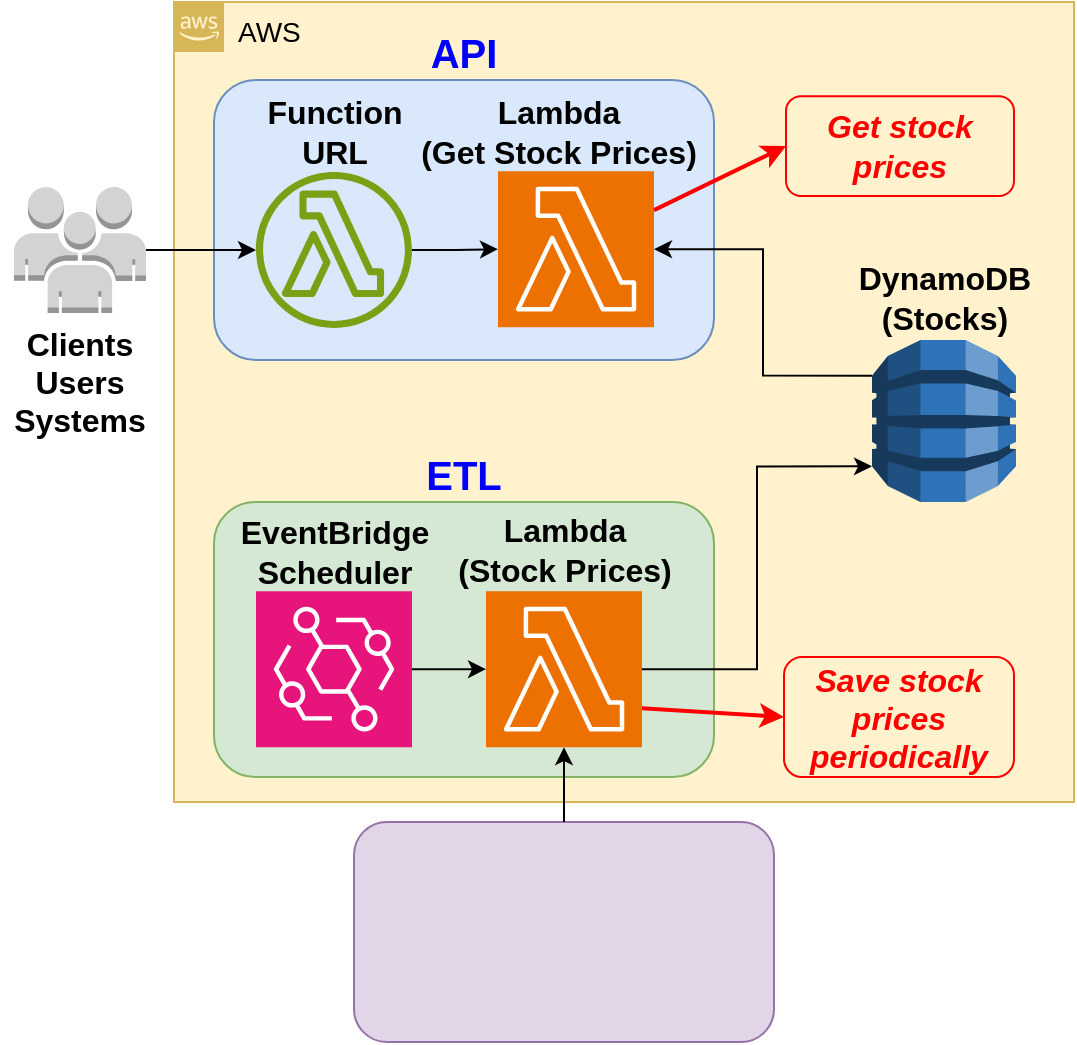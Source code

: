 <mxfile version="24.3.0" type="device">
  <diagram id="H-b6z1kPTGAqEft5Mhqe" name="Page-1">
    <mxGraphModel dx="965" dy="561" grid="1" gridSize="10" guides="1" tooltips="1" connect="1" arrows="1" fold="1" page="1" pageScale="1" pageWidth="850" pageHeight="1100" math="0" shadow="0">
      <root>
        <mxCell id="0" />
        <mxCell id="1" parent="0" />
        <mxCell id="2AMq9eH3SmiAwRvJInFM-2" value="" style="rounded=1;whiteSpace=wrap;html=1;fillColor=#e1d5e7;strokeColor=#9673a6;" vertex="1" parent="1">
          <mxGeometry x="210" y="450" width="210" height="110" as="geometry" />
        </mxCell>
        <mxCell id="6_OCP7WA7obt4g_-aj3v-1" value="&lt;font style=&quot;font-size: 14px;&quot;&gt;AWS&lt;br&gt;&lt;/font&gt;" style="points=[[0,0],[0.25,0],[0.5,0],[0.75,0],[1,0],[1,0.25],[1,0.5],[1,0.75],[1,1],[0.75,1],[0.5,1],[0.25,1],[0,1],[0,0.75],[0,0.5],[0,0.25]];outlineConnect=0;html=1;whiteSpace=wrap;fontSize=12;fontStyle=0;container=1;pointerEvents=0;collapsible=0;recursiveResize=0;shape=mxgraph.aws4.group;grIcon=mxgraph.aws4.group_aws_cloud_alt;strokeColor=#d6b656;fillColor=#fff2cc;verticalAlign=top;align=left;spacingLeft=30;dashed=0;" parent="1" vertex="1">
          <mxGeometry x="120" y="40" width="450" height="400" as="geometry" />
        </mxCell>
        <mxCell id="6_OCP7WA7obt4g_-aj3v-12" value="" style="rounded=1;whiteSpace=wrap;html=1;fillColor=#d5e8d4;strokeColor=#82b366;" parent="6_OCP7WA7obt4g_-aj3v-1" vertex="1">
          <mxGeometry x="20" y="250" width="250" height="137.5" as="geometry" />
        </mxCell>
        <mxCell id="6_OCP7WA7obt4g_-aj3v-13" value="Lambda&lt;div&gt;(Stock Prices)&lt;/div&gt;" style="text;html=1;strokeColor=none;fillColor=none;align=center;verticalAlign=middle;whiteSpace=wrap;rounded=0;fontSize=16;fontStyle=1" parent="6_OCP7WA7obt4g_-aj3v-1" vertex="1">
          <mxGeometry x="136.5" y="255.57" width="117" height="37.43" as="geometry" />
        </mxCell>
        <mxCell id="6_OCP7WA7obt4g_-aj3v-31" value="" style="sketch=0;points=[[0,0,0],[0.25,0,0],[0.5,0,0],[0.75,0,0],[1,0,0],[0,1,0],[0.25,1,0],[0.5,1,0],[0.75,1,0],[1,1,0],[0,0.25,0],[0,0.5,0],[0,0.75,0],[1,0.25,0],[1,0.5,0],[1,0.75,0]];outlineConnect=0;fontColor=#232F3E;fillColor=#ED7100;strokeColor=#ffffff;dashed=0;verticalLabelPosition=bottom;verticalAlign=top;align=center;html=1;fontSize=12;fontStyle=0;aspect=fixed;shape=mxgraph.aws4.resourceIcon;resIcon=mxgraph.aws4.lambda;" parent="6_OCP7WA7obt4g_-aj3v-1" vertex="1">
          <mxGeometry x="156" y="294.57" width="78" height="78" as="geometry" />
        </mxCell>
        <mxCell id="6_OCP7WA7obt4g_-aj3v-32" value="" style="rounded=1;whiteSpace=wrap;html=1;fillColor=#dae8fc;strokeColor=#6c8ebf;" parent="6_OCP7WA7obt4g_-aj3v-1" vertex="1">
          <mxGeometry x="20" y="39" width="250" height="140" as="geometry" />
        </mxCell>
        <mxCell id="6_OCP7WA7obt4g_-aj3v-33" value="Lambda&lt;div&gt;(Get Stock Prices)&lt;/div&gt;" style="text;html=1;strokeColor=none;fillColor=none;align=center;verticalAlign=middle;whiteSpace=wrap;rounded=0;fontSize=16;fontStyle=1" parent="6_OCP7WA7obt4g_-aj3v-1" vertex="1">
          <mxGeometry x="119" y="44.57" width="147" height="40" as="geometry" />
        </mxCell>
        <mxCell id="6_OCP7WA7obt4g_-aj3v-34" value="" style="sketch=0;points=[[0,0,0],[0.25,0,0],[0.5,0,0],[0.75,0,0],[1,0,0],[0,1,0],[0.25,1,0],[0.5,1,0],[0.75,1,0],[1,1,0],[0,0.25,0],[0,0.5,0],[0,0.75,0],[1,0.25,0],[1,0.5,0],[1,0.75,0]];outlineConnect=0;fontColor=#232F3E;fillColor=#ED7100;strokeColor=#ffffff;dashed=0;verticalLabelPosition=bottom;verticalAlign=top;align=center;html=1;fontSize=12;fontStyle=0;aspect=fixed;shape=mxgraph.aws4.resourceIcon;resIcon=mxgraph.aws4.lambda;" parent="6_OCP7WA7obt4g_-aj3v-1" vertex="1">
          <mxGeometry x="162" y="84.57" width="78" height="78" as="geometry" />
        </mxCell>
        <mxCell id="6_OCP7WA7obt4g_-aj3v-35" value="" style="outlineConnect=0;dashed=0;verticalLabelPosition=bottom;verticalAlign=top;align=center;html=1;shape=mxgraph.aws3.dynamo_db;fillColor=#2E73B8;gradientColor=none;" parent="6_OCP7WA7obt4g_-aj3v-1" vertex="1">
          <mxGeometry x="349" y="169" width="72" height="81" as="geometry" />
        </mxCell>
        <mxCell id="6_OCP7WA7obt4g_-aj3v-36" value="DynamoDB&lt;div&gt;(Stocks)&lt;/div&gt;" style="text;html=1;strokeColor=none;fillColor=none;align=center;verticalAlign=middle;whiteSpace=wrap;rounded=0;fontSize=16;fontStyle=1" parent="6_OCP7WA7obt4g_-aj3v-1" vertex="1">
          <mxGeometry x="337" y="123" width="97" height="50" as="geometry" />
        </mxCell>
        <mxCell id="6_OCP7WA7obt4g_-aj3v-37" style="edgeStyle=orthogonalEdgeStyle;rounded=0;orthogonalLoop=1;jettySize=auto;html=1;exitX=1;exitY=0.5;exitDx=0;exitDy=0;entryX=0;entryY=0.22;entryDx=0;entryDy=0;entryPerimeter=0;startArrow=classic;startFill=1;endArrow=none;endFill=0;exitPerimeter=0;" parent="6_OCP7WA7obt4g_-aj3v-1" source="6_OCP7WA7obt4g_-aj3v-34" target="6_OCP7WA7obt4g_-aj3v-35" edge="1">
          <mxGeometry relative="1" as="geometry" />
        </mxCell>
        <mxCell id="6_OCP7WA7obt4g_-aj3v-38" style="edgeStyle=orthogonalEdgeStyle;rounded=0;orthogonalLoop=1;jettySize=auto;html=1;exitX=1;exitY=0.5;exitDx=0;exitDy=0;entryX=0;entryY=0.78;entryDx=0;entryDy=0;entryPerimeter=0;exitPerimeter=0;" parent="6_OCP7WA7obt4g_-aj3v-1" source="6_OCP7WA7obt4g_-aj3v-31" target="6_OCP7WA7obt4g_-aj3v-35" edge="1">
          <mxGeometry relative="1" as="geometry" />
        </mxCell>
        <mxCell id="6_OCP7WA7obt4g_-aj3v-39" value="" style="sketch=0;points=[[0,0,0],[0.25,0,0],[0.5,0,0],[0.75,0,0],[1,0,0],[0,1,0],[0.25,1,0],[0.5,1,0],[0.75,1,0],[1,1,0],[0,0.25,0],[0,0.5,0],[0,0.75,0],[1,0.25,0],[1,0.5,0],[1,0.75,0]];outlineConnect=0;fontColor=#232F3E;fillColor=#E7157B;strokeColor=#ffffff;dashed=0;verticalLabelPosition=bottom;verticalAlign=top;align=center;html=1;fontSize=12;fontStyle=0;aspect=fixed;shape=mxgraph.aws4.resourceIcon;resIcon=mxgraph.aws4.eventbridge;" parent="6_OCP7WA7obt4g_-aj3v-1" vertex="1">
          <mxGeometry x="41" y="294.57" width="78" height="78" as="geometry" />
        </mxCell>
        <mxCell id="6_OCP7WA7obt4g_-aj3v-43" value="EventBridge Scheduler" style="text;html=1;strokeColor=none;fillColor=none;align=center;verticalAlign=middle;whiteSpace=wrap;rounded=0;fontSize=16;fontStyle=1" parent="6_OCP7WA7obt4g_-aj3v-1" vertex="1">
          <mxGeometry x="23.5" y="255.57" width="113" height="39" as="geometry" />
        </mxCell>
        <mxCell id="6_OCP7WA7obt4g_-aj3v-44" style="edgeStyle=orthogonalEdgeStyle;rounded=0;orthogonalLoop=1;jettySize=auto;html=1;exitX=1;exitY=0.5;exitDx=0;exitDy=0;exitPerimeter=0;entryX=0;entryY=0.5;entryDx=0;entryDy=0;entryPerimeter=0;" parent="6_OCP7WA7obt4g_-aj3v-1" source="6_OCP7WA7obt4g_-aj3v-39" target="6_OCP7WA7obt4g_-aj3v-31" edge="1">
          <mxGeometry relative="1" as="geometry" />
        </mxCell>
        <mxCell id="6_OCP7WA7obt4g_-aj3v-45" value="" style="sketch=0;outlineConnect=0;fontColor=#232F3E;gradientColor=none;fillColor=#7AA116;strokeColor=none;dashed=0;verticalLabelPosition=bottom;verticalAlign=top;align=center;html=1;fontSize=12;fontStyle=0;aspect=fixed;pointerEvents=1;shape=mxgraph.aws4.lambda_function;" parent="6_OCP7WA7obt4g_-aj3v-1" vertex="1">
          <mxGeometry x="41" y="85" width="78" height="78" as="geometry" />
        </mxCell>
        <mxCell id="6_OCP7WA7obt4g_-aj3v-46" value="Function&lt;div&gt;URL&lt;/div&gt;" style="text;html=1;strokeColor=none;fillColor=none;align=center;verticalAlign=middle;whiteSpace=wrap;rounded=0;fontSize=16;fontStyle=1" parent="6_OCP7WA7obt4g_-aj3v-1" vertex="1">
          <mxGeometry x="48.75" y="47.07" width="62.5" height="35" as="geometry" />
        </mxCell>
        <mxCell id="6_OCP7WA7obt4g_-aj3v-48" style="edgeStyle=orthogonalEdgeStyle;rounded=0;orthogonalLoop=1;jettySize=auto;html=1;entryX=0;entryY=0.5;entryDx=0;entryDy=0;entryPerimeter=0;" parent="6_OCP7WA7obt4g_-aj3v-1" source="6_OCP7WA7obt4g_-aj3v-45" target="6_OCP7WA7obt4g_-aj3v-34" edge="1">
          <mxGeometry relative="1" as="geometry" />
        </mxCell>
        <mxCell id="6_OCP7WA7obt4g_-aj3v-49" value="API" style="text;html=1;strokeColor=none;fillColor=none;align=center;verticalAlign=middle;whiteSpace=wrap;rounded=0;fontSize=20;fontStyle=1;fontColor=#0000FF;" parent="6_OCP7WA7obt4g_-aj3v-1" vertex="1">
          <mxGeometry x="120" y="10" width="50" height="29" as="geometry" />
        </mxCell>
        <mxCell id="6_OCP7WA7obt4g_-aj3v-50" value="ETL" style="text;html=1;strokeColor=none;fillColor=none;align=center;verticalAlign=middle;whiteSpace=wrap;rounded=0;fontSize=20;fontStyle=1;fontColor=#0000FF;" parent="6_OCP7WA7obt4g_-aj3v-1" vertex="1">
          <mxGeometry x="120" y="221" width="50" height="29" as="geometry" />
        </mxCell>
        <mxCell id="6_OCP7WA7obt4g_-aj3v-54" value="" style="endArrow=classic;html=1;strokeWidth=2;rounded=0;exitX=1;exitY=0.75;exitDx=0;exitDy=0;exitPerimeter=0;fontColor=#FF0000;strokeColor=#FF0000;entryX=0;entryY=0.5;entryDx=0;entryDy=0;endFill=1;" parent="6_OCP7WA7obt4g_-aj3v-1" source="6_OCP7WA7obt4g_-aj3v-31" target="6_OCP7WA7obt4g_-aj3v-55" edge="1">
          <mxGeometry width="50" height="50" relative="1" as="geometry">
            <mxPoint x="250" y="500" as="sourcePoint" />
            <mxPoint x="295" y="363" as="targetPoint" />
          </mxGeometry>
        </mxCell>
        <mxCell id="6_OCP7WA7obt4g_-aj3v-55" value="Save stock&lt;div&gt;prices periodically&lt;/div&gt;" style="text;html=1;strokeColor=#FF0000;fillColor=none;align=center;verticalAlign=middle;whiteSpace=wrap;rounded=1;fontSize=16;fontStyle=3;fontColor=#FF0000;" parent="6_OCP7WA7obt4g_-aj3v-1" vertex="1">
          <mxGeometry x="305" y="327.5" width="115" height="60" as="geometry" />
        </mxCell>
        <mxCell id="6_OCP7WA7obt4g_-aj3v-57" value="Get stock&lt;div&gt;prices&lt;/div&gt;" style="text;html=1;strokeColor=#FF0000;fillColor=none;align=center;verticalAlign=middle;whiteSpace=wrap;rounded=1;fontSize=16;fontStyle=3;fontColor=#FF0000;" parent="6_OCP7WA7obt4g_-aj3v-1" vertex="1">
          <mxGeometry x="306" y="47.07" width="114" height="49.93" as="geometry" />
        </mxCell>
        <mxCell id="6_OCP7WA7obt4g_-aj3v-56" value="" style="endArrow=classic;html=1;strokeWidth=2;rounded=0;exitX=1;exitY=0.25;exitDx=0;exitDy=0;exitPerimeter=0;fontColor=#FF0000;strokeColor=#FF0000;entryX=0;entryY=0.5;entryDx=0;entryDy=0;endFill=1;" parent="6_OCP7WA7obt4g_-aj3v-1" source="6_OCP7WA7obt4g_-aj3v-34" target="6_OCP7WA7obt4g_-aj3v-57" edge="1">
          <mxGeometry width="50" height="50" relative="1" as="geometry">
            <mxPoint x="470" y="152.93" as="sourcePoint" />
            <mxPoint x="531" y="162.93" as="targetPoint" />
          </mxGeometry>
        </mxCell>
        <mxCell id="6_OCP7WA7obt4g_-aj3v-52" style="edgeStyle=orthogonalEdgeStyle;rounded=0;orthogonalLoop=1;jettySize=auto;html=1;exitX=1;exitY=0.5;exitDx=0;exitDy=0;exitPerimeter=0;" parent="1" source="6_OCP7WA7obt4g_-aj3v-51" target="6_OCP7WA7obt4g_-aj3v-45" edge="1">
          <mxGeometry relative="1" as="geometry" />
        </mxCell>
        <mxCell id="6_OCP7WA7obt4g_-aj3v-51" value="" style="outlineConnect=0;dashed=0;verticalLabelPosition=bottom;verticalAlign=top;align=center;html=1;shape=mxgraph.aws3.users;fillColor=#D2D3D3;gradientColor=none;" parent="1" vertex="1">
          <mxGeometry x="40" y="132.5" width="66" height="63" as="geometry" />
        </mxCell>
        <mxCell id="6_OCP7WA7obt4g_-aj3v-53" value="Clients&lt;div&gt;Users&lt;br&gt;&lt;div&gt;Systems&lt;/div&gt;&lt;/div&gt;" style="text;html=1;strokeColor=none;fillColor=none;align=center;verticalAlign=middle;whiteSpace=wrap;rounded=0;fontSize=16;fontStyle=1" parent="1" vertex="1">
          <mxGeometry x="33" y="200" width="80" height="60" as="geometry" />
        </mxCell>
        <mxCell id="2AMq9eH3SmiAwRvJInFM-1" value="" style="shape=image;verticalLabelPosition=bottom;labelBackgroundColor=default;verticalAlign=top;aspect=fixed;imageAspect=0;image=https://upload.wikimedia.org/wikipedia/commons/8/8f/Yahoo%21_Finance_logo_2021.png;" vertex="1" parent="1">
          <mxGeometry x="220" y="470" width="191.83" height="70.34" as="geometry" />
        </mxCell>
        <mxCell id="2AMq9eH3SmiAwRvJInFM-3" style="edgeStyle=orthogonalEdgeStyle;rounded=0;orthogonalLoop=1;jettySize=auto;html=1;exitX=0.5;exitY=0;exitDx=0;exitDy=0;entryX=0.5;entryY=1;entryDx=0;entryDy=0;entryPerimeter=0;" edge="1" parent="1" source="2AMq9eH3SmiAwRvJInFM-2" target="6_OCP7WA7obt4g_-aj3v-31">
          <mxGeometry relative="1" as="geometry" />
        </mxCell>
      </root>
    </mxGraphModel>
  </diagram>
</mxfile>
